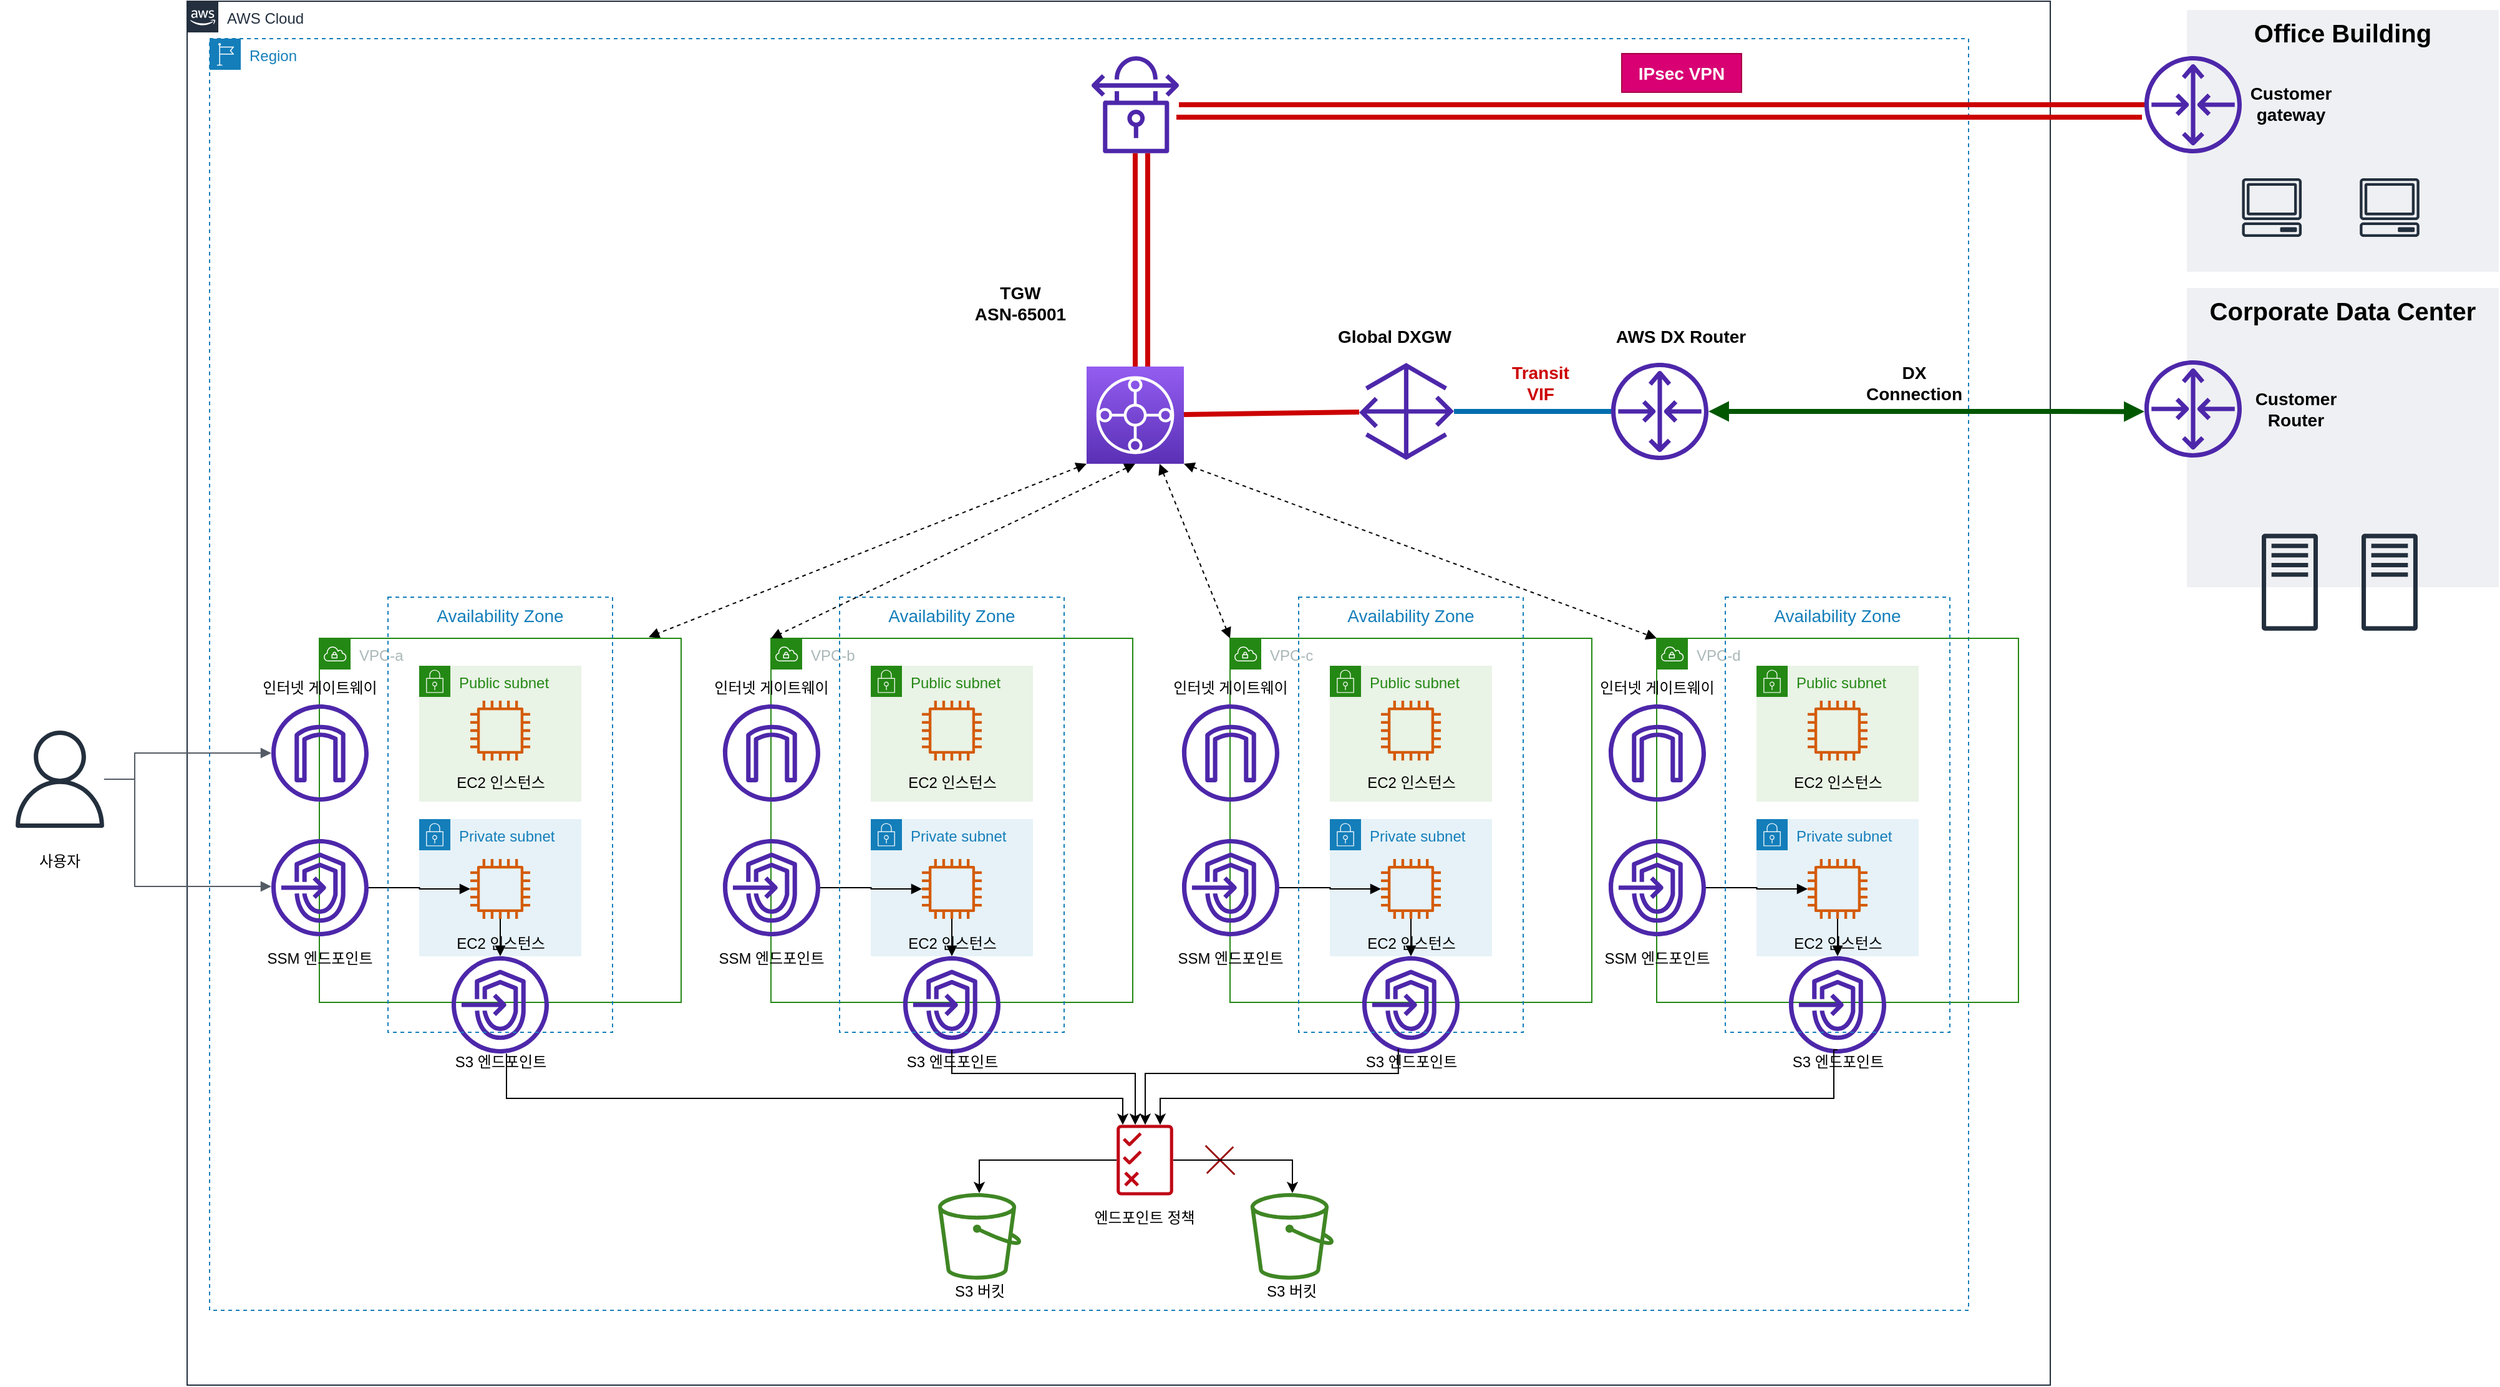 <mxfile version="20.3.6" type="github">
  <diagram id="tdYZeLyU5_rgm6ZOuu79" name="페이지-1">
    <mxGraphModel dx="2585" dy="1513" grid="1" gridSize="10" guides="1" tooltips="1" connect="1" arrows="1" fold="1" page="1" pageScale="1" pageWidth="827" pageHeight="1169" math="0" shadow="0">
      <root>
        <mxCell id="0" />
        <mxCell id="1" parent="0" />
        <mxCell id="osOyr8j2rlkwuVWXkvkK-152" value="Corporate Data Center" style="fillColor=#EFF0F3;strokeColor=none;dashed=0;verticalAlign=top;fontStyle=1;fontColor=#000000;fontSize=20;" vertex="1" parent="1">
          <mxGeometry x="1753" y="240" width="250" height="240" as="geometry" />
        </mxCell>
        <mxCell id="-03WtyDzt-SDoEfTEMrn-2" value="Region" style="points=[[0,0],[0.25,0],[0.5,0],[0.75,0],[1,0],[1,0.25],[1,0.5],[1,0.75],[1,1],[0.75,1],[0.5,1],[0.25,1],[0,1],[0,0.75],[0,0.5],[0,0.25]];outlineConnect=0;gradientColor=none;html=1;whiteSpace=wrap;fontSize=12;fontStyle=0;container=1;pointerEvents=0;collapsible=0;recursiveResize=0;shape=mxgraph.aws4.group;grIcon=mxgraph.aws4.group_region;strokeColor=#147EBA;fillColor=none;verticalAlign=top;align=left;spacingLeft=30;fontColor=#147EBA;dashed=1;" parent="1" vertex="1">
          <mxGeometry x="168" y="40" width="1410" height="1020" as="geometry" />
        </mxCell>
        <mxCell id="-03WtyDzt-SDoEfTEMrn-5" value="" style="sketch=0;points=[[0,0,0],[0.25,0,0],[0.5,0,0],[0.75,0,0],[1,0,0],[0,1,0],[0.25,1,0],[0.5,1,0],[0.75,1,0],[1,1,0],[0,0.25,0],[0,0.5,0],[0,0.75,0],[1,0.25,0],[1,0.5,0],[1,0.75,0]];outlineConnect=0;fontColor=#232F3E;gradientColor=#945DF2;gradientDirection=north;fillColor=#5A30B5;strokeColor=#ffffff;dashed=0;verticalLabelPosition=bottom;verticalAlign=top;align=center;html=1;fontSize=12;fontStyle=0;aspect=fixed;shape=mxgraph.aws4.resourceIcon;resIcon=mxgraph.aws4.transit_gateway;" parent="-03WtyDzt-SDoEfTEMrn-2" vertex="1">
          <mxGeometry x="703" y="263" width="78" height="78" as="geometry" />
        </mxCell>
        <mxCell id="-03WtyDzt-SDoEfTEMrn-50" value="" style="html=1;endArrow=block;elbow=vertical;startArrow=block;startFill=1;endFill=1;strokeColor=#000000;rounded=0;fontSize=14;dashed=1;exitX=0;exitY=1;exitDx=0;exitDy=0;exitPerimeter=0;" parent="-03WtyDzt-SDoEfTEMrn-2" edge="1" source="-03WtyDzt-SDoEfTEMrn-5">
          <mxGeometry width="100" relative="1" as="geometry">
            <mxPoint x="366" y="34" as="sourcePoint" />
            <mxPoint x="352" y="480" as="targetPoint" />
          </mxGeometry>
        </mxCell>
        <mxCell id="-03WtyDzt-SDoEfTEMrn-37" value="AWS Cloud" style="points=[[0,0],[0.25,0],[0.5,0],[0.75,0],[1,0],[1,0.25],[1,0.5],[1,0.75],[1,1],[0.75,1],[0.5,1],[0.25,1],[0,1],[0,0.75],[0,0.5],[0,0.25]];outlineConnect=0;gradientColor=none;html=1;whiteSpace=wrap;fontSize=12;fontStyle=0;container=1;pointerEvents=0;collapsible=0;recursiveResize=0;shape=mxgraph.aws4.group;grIcon=mxgraph.aws4.group_aws_cloud_alt;strokeColor=#232F3E;fillColor=none;verticalAlign=top;align=left;spacingLeft=30;fontColor=#232F3E;dashed=0;" parent="1" vertex="1">
          <mxGeometry x="150" y="10" width="1493.5" height="1110" as="geometry" />
        </mxCell>
        <mxCell id="-03WtyDzt-SDoEfTEMrn-42" value="TGW&lt;br style=&quot;font-size: 14px;&quot;&gt;ASN-65001" style="rounded=0;whiteSpace=wrap;html=1;strokeColor=none;fillColor=none;fontSize=14;fontStyle=1" parent="-03WtyDzt-SDoEfTEMrn-37" vertex="1">
          <mxGeometry x="620" y="226" width="96" height="31" as="geometry" />
        </mxCell>
        <mxCell id="osOyr8j2rlkwuVWXkvkK-159" style="edgeStyle=none;rounded=0;orthogonalLoop=1;jettySize=auto;html=1;strokeWidth=4;fontSize=20;fontColor=#000000;endArrow=none;endFill=0;fillColor=#1ba1e2;strokeColor=#006EAF;" edge="1" parent="-03WtyDzt-SDoEfTEMrn-37" source="osOyr8j2rlkwuVWXkvkK-90" target="osOyr8j2rlkwuVWXkvkK-144">
          <mxGeometry relative="1" as="geometry" />
        </mxCell>
        <mxCell id="osOyr8j2rlkwuVWXkvkK-90" value="" style="sketch=0;outlineConnect=0;fontColor=#232F3E;gradientColor=none;fillColor=#4D27AA;strokeColor=none;dashed=0;verticalLabelPosition=bottom;verticalAlign=top;align=center;html=1;fontSize=12;fontStyle=0;aspect=fixed;pointerEvents=1;shape=mxgraph.aws4.gateway;" vertex="1" parent="-03WtyDzt-SDoEfTEMrn-37">
          <mxGeometry x="939.5" y="290" width="76" height="78" as="geometry" />
        </mxCell>
        <mxCell id="osOyr8j2rlkwuVWXkvkK-144" value="" style="sketch=0;outlineConnect=0;fontColor=#232F3E;gradientColor=none;fillColor=#4D27AA;strokeColor=none;dashed=0;verticalLabelPosition=bottom;verticalAlign=top;align=center;html=1;fontSize=12;fontStyle=0;aspect=fixed;pointerEvents=1;shape=mxgraph.aws4.router;" vertex="1" parent="-03WtyDzt-SDoEfTEMrn-37">
          <mxGeometry x="1141.5" y="290" width="78" height="78" as="geometry" />
        </mxCell>
        <mxCell id="osOyr8j2rlkwuVWXkvkK-145" value="AWS DX Router" style="rounded=0;whiteSpace=wrap;html=1;strokeColor=none;fillColor=none;fontSize=14;fontStyle=1" vertex="1" parent="-03WtyDzt-SDoEfTEMrn-37">
          <mxGeometry x="1132.5" y="253" width="128.5" height="31" as="geometry" />
        </mxCell>
        <mxCell id="osOyr8j2rlkwuVWXkvkK-160" value="&lt;font color=&quot;#cc0000&quot;&gt;Transit &lt;br&gt;VIF&lt;/font&gt;" style="rounded=0;whiteSpace=wrap;html=1;strokeColor=none;fillColor=none;fontSize=14;fontStyle=1" vertex="1" parent="-03WtyDzt-SDoEfTEMrn-37">
          <mxGeometry x="1036.5" y="290" width="96" height="31" as="geometry" />
        </mxCell>
        <mxCell id="osOyr8j2rlkwuVWXkvkK-143" value="Global DXGW" style="rounded=0;whiteSpace=wrap;html=1;strokeColor=none;fillColor=none;fontSize=14;fontStyle=1" vertex="1" parent="-03WtyDzt-SDoEfTEMrn-37">
          <mxGeometry x="919.5" y="253" width="96" height="31" as="geometry" />
        </mxCell>
        <mxCell id="osOyr8j2rlkwuVWXkvkK-156" value="DX &lt;br&gt;Connection" style="rounded=0;whiteSpace=wrap;html=1;strokeColor=none;fillColor=none;fontSize=14;fontStyle=1" vertex="1" parent="-03WtyDzt-SDoEfTEMrn-37">
          <mxGeometry x="1320" y="290" width="128.5" height="31" as="geometry" />
        </mxCell>
        <mxCell id="-03WtyDzt-SDoEfTEMrn-53" value="" style="html=1;endArrow=block;elbow=vertical;startArrow=block;startFill=1;endFill=1;strokeColor=#000000;rounded=0;fontSize=14;entryX=0;entryY=0;entryDx=0;entryDy=0;dashed=1;exitX=1;exitY=1;exitDx=0;exitDy=0;exitPerimeter=0;" parent="1" source="-03WtyDzt-SDoEfTEMrn-5" target="osOyr8j2rlkwuVWXkvkK-38" edge="1">
          <mxGeometry width="100" relative="1" as="geometry">
            <mxPoint x="580" y="390" as="sourcePoint" />
            <mxPoint x="1083" y="496" as="targetPoint" />
          </mxGeometry>
        </mxCell>
        <mxCell id="-03WtyDzt-SDoEfTEMrn-62" value="사용자" style="rounded=0;whiteSpace=wrap;html=1;strokeColor=none;" parent="1" vertex="1">
          <mxGeometry y="690" width="96" height="20" as="geometry" />
        </mxCell>
        <mxCell id="-03WtyDzt-SDoEfTEMrn-63" value="" style="sketch=0;outlineConnect=0;fontColor=#232F3E;gradientColor=none;fillColor=#232F3D;strokeColor=none;dashed=0;verticalLabelPosition=bottom;verticalAlign=top;align=center;html=1;fontSize=12;fontStyle=0;aspect=fixed;pointerEvents=1;shape=mxgraph.aws4.user;" parent="1" vertex="1">
          <mxGeometry x="9" y="595" width="78" height="78" as="geometry" />
        </mxCell>
        <mxCell id="-03WtyDzt-SDoEfTEMrn-74" value="" style="edgeStyle=orthogonalEdgeStyle;html=1;endArrow=none;elbow=vertical;startArrow=block;startFill=1;endFill=0;strokeColor=#545B64;rounded=0;fontSize=14;" parent="1" source="osOyr8j2rlkwuVWXkvkK-197" target="-03WtyDzt-SDoEfTEMrn-63" edge="1">
          <mxGeometry width="100" relative="1" as="geometry">
            <mxPoint x="213.0" y="580" as="sourcePoint" />
            <mxPoint x="118" y="688" as="targetPoint" />
            <Array as="points">
              <mxPoint x="108" y="613" />
              <mxPoint x="108" y="634" />
            </Array>
          </mxGeometry>
        </mxCell>
        <mxCell id="-03WtyDzt-SDoEfTEMrn-75" value="" style="edgeStyle=orthogonalEdgeStyle;html=1;endArrow=none;elbow=vertical;startArrow=block;startFill=1;endFill=0;strokeColor=#545B64;rounded=0;fontSize=14;" parent="1" source="osOyr8j2rlkwuVWXkvkK-196" target="-03WtyDzt-SDoEfTEMrn-63" edge="1">
          <mxGeometry width="100" relative="1" as="geometry">
            <mxPoint x="213.0" y="691.0" as="sourcePoint" />
            <mxPoint x="148" y="638" as="targetPoint" />
            <Array as="points">
              <mxPoint x="108" y="720" />
              <mxPoint x="108" y="634" />
            </Array>
          </mxGeometry>
        </mxCell>
        <mxCell id="osOyr8j2rlkwuVWXkvkK-55" value="" style="group" vertex="1" connectable="0" parent="1">
          <mxGeometry x="559" y="488" width="349" height="383" as="geometry" />
        </mxCell>
        <mxCell id="osOyr8j2rlkwuVWXkvkK-56" value="VPC-b" style="points=[[0,0],[0.25,0],[0.5,0],[0.75,0],[1,0],[1,0.25],[1,0.5],[1,0.75],[1,1],[0.75,1],[0.5,1],[0.25,1],[0,1],[0,0.75],[0,0.5],[0,0.25]];outlineConnect=0;gradientColor=none;html=1;whiteSpace=wrap;fontSize=12;fontStyle=0;container=1;pointerEvents=0;collapsible=0;recursiveResize=0;shape=mxgraph.aws4.group;grIcon=mxgraph.aws4.group_vpc;strokeColor=#248814;fillColor=none;verticalAlign=top;align=left;spacingLeft=30;fontColor=#AAB7B8;dashed=0;" vertex="1" parent="osOyr8j2rlkwuVWXkvkK-55">
          <mxGeometry x="59" y="33" width="290" height="292" as="geometry" />
        </mxCell>
        <mxCell id="osOyr8j2rlkwuVWXkvkK-57" value="Public subnet" style="points=[[0,0],[0.25,0],[0.5,0],[0.75,0],[1,0],[1,0.25],[1,0.5],[1,0.75],[1,1],[0.75,1],[0.5,1],[0.25,1],[0,1],[0,0.75],[0,0.5],[0,0.25]];outlineConnect=0;gradientColor=none;html=1;whiteSpace=wrap;fontSize=12;fontStyle=0;container=1;pointerEvents=0;collapsible=0;recursiveResize=0;shape=mxgraph.aws4.group;grIcon=mxgraph.aws4.group_security_group;grStroke=0;strokeColor=#248814;fillColor=#E9F3E6;verticalAlign=top;align=left;spacingLeft=30;fontColor=#248814;dashed=0;" vertex="1" parent="osOyr8j2rlkwuVWXkvkK-55">
          <mxGeometry x="139" y="55" width="130" height="109" as="geometry" />
        </mxCell>
        <mxCell id="osOyr8j2rlkwuVWXkvkK-58" value="" style="sketch=0;outlineConnect=0;fontColor=#232F3E;gradientColor=none;fillColor=#D45B07;strokeColor=none;dashed=0;verticalLabelPosition=bottom;verticalAlign=top;align=center;html=1;fontSize=12;fontStyle=0;aspect=fixed;pointerEvents=1;shape=mxgraph.aws4.instance2;" vertex="1" parent="osOyr8j2rlkwuVWXkvkK-57">
          <mxGeometry x="41" y="28" width="48" height="48" as="geometry" />
        </mxCell>
        <mxCell id="osOyr8j2rlkwuVWXkvkK-59" value="EC2 인스턴스" style="rounded=0;whiteSpace=wrap;html=1;strokeColor=none;fillColor=none;" vertex="1" parent="osOyr8j2rlkwuVWXkvkK-57">
          <mxGeometry x="5.5" y="84" width="119" height="20" as="geometry" />
        </mxCell>
        <mxCell id="osOyr8j2rlkwuVWXkvkK-60" value="Private subnet" style="points=[[0,0],[0.25,0],[0.5,0],[0.75,0],[1,0],[1,0.25],[1,0.5],[1,0.75],[1,1],[0.75,1],[0.5,1],[0.25,1],[0,1],[0,0.75],[0,0.5],[0,0.25]];outlineConnect=0;gradientColor=none;html=1;whiteSpace=wrap;fontSize=12;fontStyle=0;container=1;pointerEvents=0;collapsible=0;recursiveResize=0;shape=mxgraph.aws4.group;grIcon=mxgraph.aws4.group_security_group;grStroke=0;strokeColor=#147EBA;fillColor=#E6F2F8;verticalAlign=top;align=left;spacingLeft=30;fontColor=#147EBA;dashed=0;" vertex="1" parent="osOyr8j2rlkwuVWXkvkK-55">
          <mxGeometry x="139" y="178" width="130" height="110" as="geometry" />
        </mxCell>
        <mxCell id="osOyr8j2rlkwuVWXkvkK-61" value="" style="sketch=0;outlineConnect=0;fontColor=#232F3E;gradientColor=none;fillColor=#D45B07;strokeColor=none;dashed=0;verticalLabelPosition=bottom;verticalAlign=top;align=center;html=1;fontSize=12;fontStyle=0;aspect=fixed;pointerEvents=1;shape=mxgraph.aws4.instance2;" vertex="1" parent="osOyr8j2rlkwuVWXkvkK-60">
          <mxGeometry x="41" y="32" width="48" height="48" as="geometry" />
        </mxCell>
        <mxCell id="osOyr8j2rlkwuVWXkvkK-62" value="EC2 인스턴스" style="rounded=0;whiteSpace=wrap;html=1;strokeColor=none;fillColor=none;" vertex="1" parent="osOyr8j2rlkwuVWXkvkK-60">
          <mxGeometry x="5.5" y="90" width="119" height="20" as="geometry" />
        </mxCell>
        <mxCell id="osOyr8j2rlkwuVWXkvkK-63" style="edgeStyle=orthogonalEdgeStyle;rounded=0;orthogonalLoop=1;jettySize=auto;html=1;strokeColor=#000000;fontSize=14;endArrow=block;endFill=1;" edge="1" parent="osOyr8j2rlkwuVWXkvkK-55" source="osOyr8j2rlkwuVWXkvkK-64" target="osOyr8j2rlkwuVWXkvkK-61">
          <mxGeometry relative="1" as="geometry" />
        </mxCell>
        <mxCell id="osOyr8j2rlkwuVWXkvkK-64" value="" style="sketch=0;outlineConnect=0;fontColor=#232F3E;gradientColor=none;fillColor=#4D27AA;strokeColor=none;dashed=0;verticalLabelPosition=bottom;verticalAlign=top;align=center;html=1;fontSize=12;fontStyle=0;aspect=fixed;pointerEvents=1;shape=mxgraph.aws4.endpoints;" vertex="1" parent="osOyr8j2rlkwuVWXkvkK-55">
          <mxGeometry x="20.5" y="194" width="78" height="78" as="geometry" />
        </mxCell>
        <mxCell id="osOyr8j2rlkwuVWXkvkK-65" value="" style="sketch=0;outlineConnect=0;fontColor=#232F3E;gradientColor=none;fillColor=#4D27AA;strokeColor=none;dashed=0;verticalLabelPosition=bottom;verticalAlign=top;align=center;html=1;fontSize=12;fontStyle=0;aspect=fixed;pointerEvents=1;shape=mxgraph.aws4.internet_gateway;" vertex="1" parent="osOyr8j2rlkwuVWXkvkK-55">
          <mxGeometry x="20.5" y="86" width="78" height="78" as="geometry" />
        </mxCell>
        <mxCell id="osOyr8j2rlkwuVWXkvkK-66" value="" style="sketch=0;outlineConnect=0;fontColor=#232F3E;gradientColor=none;fillColor=#4D27AA;strokeColor=none;dashed=0;verticalLabelPosition=bottom;verticalAlign=top;align=center;html=1;fontSize=12;fontStyle=0;aspect=fixed;pointerEvents=1;shape=mxgraph.aws4.endpoints;" vertex="1" parent="osOyr8j2rlkwuVWXkvkK-55">
          <mxGeometry x="165" y="288" width="78" height="78" as="geometry" />
        </mxCell>
        <mxCell id="osOyr8j2rlkwuVWXkvkK-67" style="edgeStyle=orthogonalEdgeStyle;rounded=0;orthogonalLoop=1;jettySize=auto;html=1;strokeColor=#000000;fontSize=14;endArrow=block;endFill=1;" edge="1" parent="osOyr8j2rlkwuVWXkvkK-55" source="osOyr8j2rlkwuVWXkvkK-61" target="osOyr8j2rlkwuVWXkvkK-66">
          <mxGeometry relative="1" as="geometry" />
        </mxCell>
        <mxCell id="osOyr8j2rlkwuVWXkvkK-68" value="Availability Zone" style="fillColor=none;strokeColor=#147EBA;dashed=1;verticalAlign=top;fontStyle=0;fontColor=#147EBA;fontSize=14;" vertex="1" parent="osOyr8j2rlkwuVWXkvkK-55">
          <mxGeometry x="114" width="180" height="349" as="geometry" />
        </mxCell>
        <mxCell id="osOyr8j2rlkwuVWXkvkK-69" value="S3 엔드포인트" style="rounded=0;whiteSpace=wrap;html=1;strokeColor=none;fillColor=none;" vertex="1" parent="osOyr8j2rlkwuVWXkvkK-55">
          <mxGeometry x="144.5" y="363" width="119" height="20" as="geometry" />
        </mxCell>
        <mxCell id="osOyr8j2rlkwuVWXkvkK-70" value="SSM 엔드포인트" style="rounded=0;whiteSpace=wrap;html=1;strokeColor=none;fillColor=none;" vertex="1" parent="osOyr8j2rlkwuVWXkvkK-55">
          <mxGeometry y="280" width="119" height="20" as="geometry" />
        </mxCell>
        <mxCell id="osOyr8j2rlkwuVWXkvkK-71" value="인터넷 게이트웨이" style="rounded=0;whiteSpace=wrap;html=1;strokeColor=none;fillColor=none;" vertex="1" parent="osOyr8j2rlkwuVWXkvkK-55">
          <mxGeometry y="63" width="119" height="20" as="geometry" />
        </mxCell>
        <mxCell id="osOyr8j2rlkwuVWXkvkK-72" value="" style="group" vertex="1" connectable="0" parent="1">
          <mxGeometry x="927" y="488" width="349" height="383" as="geometry" />
        </mxCell>
        <mxCell id="osOyr8j2rlkwuVWXkvkK-73" value="VPC-c" style="points=[[0,0],[0.25,0],[0.5,0],[0.75,0],[1,0],[1,0.25],[1,0.5],[1,0.75],[1,1],[0.75,1],[0.5,1],[0.25,1],[0,1],[0,0.75],[0,0.5],[0,0.25]];outlineConnect=0;gradientColor=none;html=1;whiteSpace=wrap;fontSize=12;fontStyle=0;container=1;pointerEvents=0;collapsible=0;recursiveResize=0;shape=mxgraph.aws4.group;grIcon=mxgraph.aws4.group_vpc;strokeColor=#248814;fillColor=none;verticalAlign=top;align=left;spacingLeft=30;fontColor=#AAB7B8;dashed=0;" vertex="1" parent="osOyr8j2rlkwuVWXkvkK-72">
          <mxGeometry x="59" y="33" width="290" height="292" as="geometry" />
        </mxCell>
        <mxCell id="osOyr8j2rlkwuVWXkvkK-74" value="Public subnet" style="points=[[0,0],[0.25,0],[0.5,0],[0.75,0],[1,0],[1,0.25],[1,0.5],[1,0.75],[1,1],[0.75,1],[0.5,1],[0.25,1],[0,1],[0,0.75],[0,0.5],[0,0.25]];outlineConnect=0;gradientColor=none;html=1;whiteSpace=wrap;fontSize=12;fontStyle=0;container=1;pointerEvents=0;collapsible=0;recursiveResize=0;shape=mxgraph.aws4.group;grIcon=mxgraph.aws4.group_security_group;grStroke=0;strokeColor=#248814;fillColor=#E9F3E6;verticalAlign=top;align=left;spacingLeft=30;fontColor=#248814;dashed=0;" vertex="1" parent="osOyr8j2rlkwuVWXkvkK-72">
          <mxGeometry x="139" y="55" width="130" height="109" as="geometry" />
        </mxCell>
        <mxCell id="osOyr8j2rlkwuVWXkvkK-75" value="" style="sketch=0;outlineConnect=0;fontColor=#232F3E;gradientColor=none;fillColor=#D45B07;strokeColor=none;dashed=0;verticalLabelPosition=bottom;verticalAlign=top;align=center;html=1;fontSize=12;fontStyle=0;aspect=fixed;pointerEvents=1;shape=mxgraph.aws4.instance2;" vertex="1" parent="osOyr8j2rlkwuVWXkvkK-74">
          <mxGeometry x="41" y="28" width="48" height="48" as="geometry" />
        </mxCell>
        <mxCell id="osOyr8j2rlkwuVWXkvkK-76" value="EC2 인스턴스" style="rounded=0;whiteSpace=wrap;html=1;strokeColor=none;fillColor=none;" vertex="1" parent="osOyr8j2rlkwuVWXkvkK-74">
          <mxGeometry x="5.5" y="84" width="119" height="20" as="geometry" />
        </mxCell>
        <mxCell id="osOyr8j2rlkwuVWXkvkK-77" value="Private subnet" style="points=[[0,0],[0.25,0],[0.5,0],[0.75,0],[1,0],[1,0.25],[1,0.5],[1,0.75],[1,1],[0.75,1],[0.5,1],[0.25,1],[0,1],[0,0.75],[0,0.5],[0,0.25]];outlineConnect=0;gradientColor=none;html=1;whiteSpace=wrap;fontSize=12;fontStyle=0;container=1;pointerEvents=0;collapsible=0;recursiveResize=0;shape=mxgraph.aws4.group;grIcon=mxgraph.aws4.group_security_group;grStroke=0;strokeColor=#147EBA;fillColor=#E6F2F8;verticalAlign=top;align=left;spacingLeft=30;fontColor=#147EBA;dashed=0;" vertex="1" parent="osOyr8j2rlkwuVWXkvkK-72">
          <mxGeometry x="139" y="178" width="130" height="110" as="geometry" />
        </mxCell>
        <mxCell id="osOyr8j2rlkwuVWXkvkK-78" value="" style="sketch=0;outlineConnect=0;fontColor=#232F3E;gradientColor=none;fillColor=#D45B07;strokeColor=none;dashed=0;verticalLabelPosition=bottom;verticalAlign=top;align=center;html=1;fontSize=12;fontStyle=0;aspect=fixed;pointerEvents=1;shape=mxgraph.aws4.instance2;" vertex="1" parent="osOyr8j2rlkwuVWXkvkK-77">
          <mxGeometry x="41" y="32" width="48" height="48" as="geometry" />
        </mxCell>
        <mxCell id="osOyr8j2rlkwuVWXkvkK-79" value="EC2 인스턴스" style="rounded=0;whiteSpace=wrap;html=1;strokeColor=none;fillColor=none;" vertex="1" parent="osOyr8j2rlkwuVWXkvkK-77">
          <mxGeometry x="5.5" y="90" width="119" height="20" as="geometry" />
        </mxCell>
        <mxCell id="osOyr8j2rlkwuVWXkvkK-80" style="edgeStyle=orthogonalEdgeStyle;rounded=0;orthogonalLoop=1;jettySize=auto;html=1;strokeColor=#000000;fontSize=14;endArrow=block;endFill=1;" edge="1" parent="osOyr8j2rlkwuVWXkvkK-72" source="osOyr8j2rlkwuVWXkvkK-81" target="osOyr8j2rlkwuVWXkvkK-78">
          <mxGeometry relative="1" as="geometry" />
        </mxCell>
        <mxCell id="osOyr8j2rlkwuVWXkvkK-81" value="" style="sketch=0;outlineConnect=0;fontColor=#232F3E;gradientColor=none;fillColor=#4D27AA;strokeColor=none;dashed=0;verticalLabelPosition=bottom;verticalAlign=top;align=center;html=1;fontSize=12;fontStyle=0;aspect=fixed;pointerEvents=1;shape=mxgraph.aws4.endpoints;" vertex="1" parent="osOyr8j2rlkwuVWXkvkK-72">
          <mxGeometry x="20.5" y="194" width="78" height="78" as="geometry" />
        </mxCell>
        <mxCell id="osOyr8j2rlkwuVWXkvkK-82" value="" style="sketch=0;outlineConnect=0;fontColor=#232F3E;gradientColor=none;fillColor=#4D27AA;strokeColor=none;dashed=0;verticalLabelPosition=bottom;verticalAlign=top;align=center;html=1;fontSize=12;fontStyle=0;aspect=fixed;pointerEvents=1;shape=mxgraph.aws4.internet_gateway;" vertex="1" parent="osOyr8j2rlkwuVWXkvkK-72">
          <mxGeometry x="20.5" y="86" width="78" height="78" as="geometry" />
        </mxCell>
        <mxCell id="osOyr8j2rlkwuVWXkvkK-83" value="" style="sketch=0;outlineConnect=0;fontColor=#232F3E;gradientColor=none;fillColor=#4D27AA;strokeColor=none;dashed=0;verticalLabelPosition=bottom;verticalAlign=top;align=center;html=1;fontSize=12;fontStyle=0;aspect=fixed;pointerEvents=1;shape=mxgraph.aws4.endpoints;" vertex="1" parent="osOyr8j2rlkwuVWXkvkK-72">
          <mxGeometry x="165" y="288" width="78" height="78" as="geometry" />
        </mxCell>
        <mxCell id="osOyr8j2rlkwuVWXkvkK-84" style="edgeStyle=orthogonalEdgeStyle;rounded=0;orthogonalLoop=1;jettySize=auto;html=1;strokeColor=#000000;fontSize=14;endArrow=block;endFill=1;" edge="1" parent="osOyr8j2rlkwuVWXkvkK-72" source="osOyr8j2rlkwuVWXkvkK-78" target="osOyr8j2rlkwuVWXkvkK-83">
          <mxGeometry relative="1" as="geometry" />
        </mxCell>
        <mxCell id="osOyr8j2rlkwuVWXkvkK-85" value="Availability Zone" style="fillColor=none;strokeColor=#147EBA;dashed=1;verticalAlign=top;fontStyle=0;fontColor=#147EBA;fontSize=14;" vertex="1" parent="osOyr8j2rlkwuVWXkvkK-72">
          <mxGeometry x="114" width="180" height="349" as="geometry" />
        </mxCell>
        <mxCell id="osOyr8j2rlkwuVWXkvkK-86" value="S3 엔드포인트" style="rounded=0;whiteSpace=wrap;html=1;strokeColor=none;fillColor=none;" vertex="1" parent="osOyr8j2rlkwuVWXkvkK-72">
          <mxGeometry x="144.5" y="363" width="119" height="20" as="geometry" />
        </mxCell>
        <mxCell id="osOyr8j2rlkwuVWXkvkK-87" value="SSM 엔드포인트" style="rounded=0;whiteSpace=wrap;html=1;strokeColor=none;fillColor=none;" vertex="1" parent="osOyr8j2rlkwuVWXkvkK-72">
          <mxGeometry y="280" width="119" height="20" as="geometry" />
        </mxCell>
        <mxCell id="osOyr8j2rlkwuVWXkvkK-88" value="인터넷 게이트웨이" style="rounded=0;whiteSpace=wrap;html=1;strokeColor=none;fillColor=none;" vertex="1" parent="osOyr8j2rlkwuVWXkvkK-72">
          <mxGeometry y="63" width="119" height="20" as="geometry" />
        </mxCell>
        <mxCell id="osOyr8j2rlkwuVWXkvkK-54" value="" style="group" vertex="1" connectable="0" parent="1">
          <mxGeometry x="1269" y="488" width="349" height="383" as="geometry" />
        </mxCell>
        <mxCell id="osOyr8j2rlkwuVWXkvkK-38" value="VPC-d" style="points=[[0,0],[0.25,0],[0.5,0],[0.75,0],[1,0],[1,0.25],[1,0.5],[1,0.75],[1,1],[0.75,1],[0.5,1],[0.25,1],[0,1],[0,0.75],[0,0.5],[0,0.25]];outlineConnect=0;gradientColor=none;html=1;whiteSpace=wrap;fontSize=12;fontStyle=0;container=1;pointerEvents=0;collapsible=0;recursiveResize=0;shape=mxgraph.aws4.group;grIcon=mxgraph.aws4.group_vpc;strokeColor=#248814;fillColor=none;verticalAlign=top;align=left;spacingLeft=30;fontColor=#AAB7B8;dashed=0;" vertex="1" parent="osOyr8j2rlkwuVWXkvkK-54">
          <mxGeometry x="59" y="33" width="290" height="292" as="geometry" />
        </mxCell>
        <mxCell id="osOyr8j2rlkwuVWXkvkK-39" value="Public subnet" style="points=[[0,0],[0.25,0],[0.5,0],[0.75,0],[1,0],[1,0.25],[1,0.5],[1,0.75],[1,1],[0.75,1],[0.5,1],[0.25,1],[0,1],[0,0.75],[0,0.5],[0,0.25]];outlineConnect=0;gradientColor=none;html=1;whiteSpace=wrap;fontSize=12;fontStyle=0;container=1;pointerEvents=0;collapsible=0;recursiveResize=0;shape=mxgraph.aws4.group;grIcon=mxgraph.aws4.group_security_group;grStroke=0;strokeColor=#248814;fillColor=#E9F3E6;verticalAlign=top;align=left;spacingLeft=30;fontColor=#248814;dashed=0;" vertex="1" parent="osOyr8j2rlkwuVWXkvkK-54">
          <mxGeometry x="139" y="55" width="130" height="109" as="geometry" />
        </mxCell>
        <mxCell id="osOyr8j2rlkwuVWXkvkK-40" value="" style="sketch=0;outlineConnect=0;fontColor=#232F3E;gradientColor=none;fillColor=#D45B07;strokeColor=none;dashed=0;verticalLabelPosition=bottom;verticalAlign=top;align=center;html=1;fontSize=12;fontStyle=0;aspect=fixed;pointerEvents=1;shape=mxgraph.aws4.instance2;" vertex="1" parent="osOyr8j2rlkwuVWXkvkK-39">
          <mxGeometry x="41" y="28" width="48" height="48" as="geometry" />
        </mxCell>
        <mxCell id="osOyr8j2rlkwuVWXkvkK-41" value="EC2 인스턴스" style="rounded=0;whiteSpace=wrap;html=1;strokeColor=none;fillColor=none;" vertex="1" parent="osOyr8j2rlkwuVWXkvkK-39">
          <mxGeometry x="5.5" y="84" width="119" height="20" as="geometry" />
        </mxCell>
        <mxCell id="osOyr8j2rlkwuVWXkvkK-42" value="Private subnet" style="points=[[0,0],[0.25,0],[0.5,0],[0.75,0],[1,0],[1,0.25],[1,0.5],[1,0.75],[1,1],[0.75,1],[0.5,1],[0.25,1],[0,1],[0,0.75],[0,0.5],[0,0.25]];outlineConnect=0;gradientColor=none;html=1;whiteSpace=wrap;fontSize=12;fontStyle=0;container=1;pointerEvents=0;collapsible=0;recursiveResize=0;shape=mxgraph.aws4.group;grIcon=mxgraph.aws4.group_security_group;grStroke=0;strokeColor=#147EBA;fillColor=#E6F2F8;verticalAlign=top;align=left;spacingLeft=30;fontColor=#147EBA;dashed=0;" vertex="1" parent="osOyr8j2rlkwuVWXkvkK-54">
          <mxGeometry x="139" y="178" width="130" height="110" as="geometry" />
        </mxCell>
        <mxCell id="osOyr8j2rlkwuVWXkvkK-43" value="" style="sketch=0;outlineConnect=0;fontColor=#232F3E;gradientColor=none;fillColor=#D45B07;strokeColor=none;dashed=0;verticalLabelPosition=bottom;verticalAlign=top;align=center;html=1;fontSize=12;fontStyle=0;aspect=fixed;pointerEvents=1;shape=mxgraph.aws4.instance2;" vertex="1" parent="osOyr8j2rlkwuVWXkvkK-42">
          <mxGeometry x="41" y="32" width="48" height="48" as="geometry" />
        </mxCell>
        <mxCell id="osOyr8j2rlkwuVWXkvkK-44" value="EC2 인스턴스" style="rounded=0;whiteSpace=wrap;html=1;strokeColor=none;fillColor=none;" vertex="1" parent="osOyr8j2rlkwuVWXkvkK-42">
          <mxGeometry x="5.5" y="90" width="119" height="20" as="geometry" />
        </mxCell>
        <mxCell id="osOyr8j2rlkwuVWXkvkK-45" style="edgeStyle=orthogonalEdgeStyle;rounded=0;orthogonalLoop=1;jettySize=auto;html=1;strokeColor=#000000;fontSize=14;endArrow=block;endFill=1;" edge="1" parent="osOyr8j2rlkwuVWXkvkK-54" source="osOyr8j2rlkwuVWXkvkK-46" target="osOyr8j2rlkwuVWXkvkK-43">
          <mxGeometry relative="1" as="geometry" />
        </mxCell>
        <mxCell id="osOyr8j2rlkwuVWXkvkK-46" value="" style="sketch=0;outlineConnect=0;fontColor=#232F3E;gradientColor=none;fillColor=#4D27AA;strokeColor=none;dashed=0;verticalLabelPosition=bottom;verticalAlign=top;align=center;html=1;fontSize=12;fontStyle=0;aspect=fixed;pointerEvents=1;shape=mxgraph.aws4.endpoints;" vertex="1" parent="osOyr8j2rlkwuVWXkvkK-54">
          <mxGeometry x="20.5" y="194" width="78" height="78" as="geometry" />
        </mxCell>
        <mxCell id="osOyr8j2rlkwuVWXkvkK-47" value="" style="sketch=0;outlineConnect=0;fontColor=#232F3E;gradientColor=none;fillColor=#4D27AA;strokeColor=none;dashed=0;verticalLabelPosition=bottom;verticalAlign=top;align=center;html=1;fontSize=12;fontStyle=0;aspect=fixed;pointerEvents=1;shape=mxgraph.aws4.internet_gateway;" vertex="1" parent="osOyr8j2rlkwuVWXkvkK-54">
          <mxGeometry x="20.5" y="86" width="78" height="78" as="geometry" />
        </mxCell>
        <mxCell id="osOyr8j2rlkwuVWXkvkK-48" value="" style="sketch=0;outlineConnect=0;fontColor=#232F3E;gradientColor=none;fillColor=#4D27AA;strokeColor=none;dashed=0;verticalLabelPosition=bottom;verticalAlign=top;align=center;html=1;fontSize=12;fontStyle=0;aspect=fixed;pointerEvents=1;shape=mxgraph.aws4.endpoints;" vertex="1" parent="osOyr8j2rlkwuVWXkvkK-54">
          <mxGeometry x="165" y="288" width="78" height="78" as="geometry" />
        </mxCell>
        <mxCell id="osOyr8j2rlkwuVWXkvkK-49" style="edgeStyle=orthogonalEdgeStyle;rounded=0;orthogonalLoop=1;jettySize=auto;html=1;strokeColor=#000000;fontSize=14;endArrow=block;endFill=1;" edge="1" parent="osOyr8j2rlkwuVWXkvkK-54" source="osOyr8j2rlkwuVWXkvkK-43" target="osOyr8j2rlkwuVWXkvkK-48">
          <mxGeometry relative="1" as="geometry" />
        </mxCell>
        <mxCell id="osOyr8j2rlkwuVWXkvkK-50" value="Availability Zone" style="fillColor=none;strokeColor=#147EBA;dashed=1;verticalAlign=top;fontStyle=0;fontColor=#147EBA;fontSize=14;" vertex="1" parent="osOyr8j2rlkwuVWXkvkK-54">
          <mxGeometry x="114" width="180" height="349" as="geometry" />
        </mxCell>
        <mxCell id="osOyr8j2rlkwuVWXkvkK-51" value="S3 엔드포인트" style="rounded=0;whiteSpace=wrap;html=1;strokeColor=none;fillColor=none;" vertex="1" parent="osOyr8j2rlkwuVWXkvkK-54">
          <mxGeometry x="144.5" y="363" width="119" height="20" as="geometry" />
        </mxCell>
        <mxCell id="osOyr8j2rlkwuVWXkvkK-52" value="SSM 엔드포인트" style="rounded=0;whiteSpace=wrap;html=1;strokeColor=none;fillColor=none;" vertex="1" parent="osOyr8j2rlkwuVWXkvkK-54">
          <mxGeometry y="280" width="119" height="20" as="geometry" />
        </mxCell>
        <mxCell id="osOyr8j2rlkwuVWXkvkK-53" value="인터넷 게이트웨이" style="rounded=0;whiteSpace=wrap;html=1;strokeColor=none;fillColor=none;" vertex="1" parent="osOyr8j2rlkwuVWXkvkK-54">
          <mxGeometry y="63" width="119" height="20" as="geometry" />
        </mxCell>
        <mxCell id="-03WtyDzt-SDoEfTEMrn-51" value="" style="html=1;endArrow=block;elbow=vertical;startArrow=block;startFill=1;endFill=1;strokeColor=#000000;rounded=0;fontSize=14;entryX=0;entryY=0;entryDx=0;entryDy=0;dashed=1;exitX=0.5;exitY=1;exitDx=0;exitDy=0;exitPerimeter=0;" parent="1" source="-03WtyDzt-SDoEfTEMrn-5" target="osOyr8j2rlkwuVWXkvkK-56" edge="1">
          <mxGeometry width="100" relative="1" as="geometry">
            <mxPoint x="577.362" y="384" as="sourcePoint" />
            <mxPoint x="662" y="486" as="targetPoint" />
          </mxGeometry>
        </mxCell>
        <mxCell id="osOyr8j2rlkwuVWXkvkK-148" value="" style="sketch=0;outlineConnect=0;fontColor=#232F3E;gradientColor=none;fillColor=#4D27AA;strokeColor=none;dashed=0;verticalLabelPosition=bottom;verticalAlign=top;align=center;html=1;fontSize=12;fontStyle=0;aspect=fixed;pointerEvents=1;shape=mxgraph.aws4.router;" vertex="1" parent="1">
          <mxGeometry x="1719" y="298" width="78" height="78" as="geometry" />
        </mxCell>
        <mxCell id="osOyr8j2rlkwuVWXkvkK-149" value="Customer&lt;br&gt;Router" style="rounded=0;whiteSpace=wrap;html=1;strokeColor=none;fillColor=none;fontSize=14;fontStyle=1" vertex="1" parent="1">
          <mxGeometry x="1775.5" y="321.5" width="128.5" height="31" as="geometry" />
        </mxCell>
        <mxCell id="-03WtyDzt-SDoEfTEMrn-52" value="" style="html=1;endArrow=block;elbow=vertical;startArrow=block;startFill=1;endFill=1;strokeColor=#000000;rounded=0;fontSize=14;entryX=0;entryY=0;entryDx=0;entryDy=0;dashed=1;exitX=0.75;exitY=1;exitDx=0;exitDy=0;exitPerimeter=0;" parent="1" source="-03WtyDzt-SDoEfTEMrn-5" target="osOyr8j2rlkwuVWXkvkK-73" edge="1">
          <mxGeometry width="100" relative="1" as="geometry">
            <mxPoint x="570" y="390" as="sourcePoint" />
            <mxPoint x="852" y="486" as="targetPoint" />
          </mxGeometry>
        </mxCell>
        <mxCell id="osOyr8j2rlkwuVWXkvkK-150" value="" style="sketch=0;outlineConnect=0;fontColor=#232F3E;gradientColor=none;fillColor=#232F3D;strokeColor=none;dashed=0;verticalLabelPosition=bottom;verticalAlign=top;align=center;html=1;fontSize=12;fontStyle=0;aspect=fixed;pointerEvents=1;shape=mxgraph.aws4.traditional_server;" vertex="1" parent="1">
          <mxGeometry x="1813" y="437" width="45" height="78" as="geometry" />
        </mxCell>
        <mxCell id="osOyr8j2rlkwuVWXkvkK-151" value="" style="sketch=0;outlineConnect=0;fontColor=#232F3E;gradientColor=none;fillColor=#232F3D;strokeColor=none;dashed=0;verticalLabelPosition=bottom;verticalAlign=top;align=center;html=1;fontSize=12;fontStyle=0;aspect=fixed;pointerEvents=1;shape=mxgraph.aws4.traditional_server;" vertex="1" parent="1">
          <mxGeometry x="1893" y="437" width="45" height="78" as="geometry" />
        </mxCell>
        <mxCell id="osOyr8j2rlkwuVWXkvkK-164" style="edgeStyle=none;rounded=0;orthogonalLoop=1;jettySize=auto;html=1;strokeWidth=4;fontSize=20;fontColor=#CC0000;endArrow=none;endFill=0;strokeColor=#CC0000;" edge="1" parent="1" source="-03WtyDzt-SDoEfTEMrn-5" target="osOyr8j2rlkwuVWXkvkK-90">
          <mxGeometry relative="1" as="geometry" />
        </mxCell>
        <mxCell id="osOyr8j2rlkwuVWXkvkK-165" value="Office Building" style="fillColor=#EFF0F3;strokeColor=none;dashed=0;verticalAlign=top;fontStyle=1;fontColor=#000000;fontSize=20;" vertex="1" parent="1">
          <mxGeometry x="1753" y="17" width="250" height="210" as="geometry" />
        </mxCell>
        <mxCell id="osOyr8j2rlkwuVWXkvkK-166" value="" style="sketch=0;outlineConnect=0;fontColor=#232F3E;gradientColor=none;fillColor=#4D27AA;strokeColor=none;dashed=0;verticalLabelPosition=bottom;verticalAlign=top;align=center;html=1;fontSize=12;fontStyle=0;aspect=fixed;pointerEvents=1;shape=mxgraph.aws4.router;" vertex="1" parent="1">
          <mxGeometry x="1719" y="54" width="78" height="78" as="geometry" />
        </mxCell>
        <mxCell id="osOyr8j2rlkwuVWXkvkK-167" value="Customer &lt;br&gt;gateway" style="rounded=0;whiteSpace=wrap;html=1;strokeColor=none;fillColor=none;fontSize=14;fontStyle=1" vertex="1" parent="1">
          <mxGeometry x="1772" y="76" width="128.5" height="31" as="geometry" />
        </mxCell>
        <mxCell id="osOyr8j2rlkwuVWXkvkK-170" value="" style="sketch=0;outlineConnect=0;fontColor=#232F3E;gradientColor=none;fillColor=#232F3D;strokeColor=none;dashed=0;verticalLabelPosition=bottom;verticalAlign=top;align=center;html=1;fontSize=12;fontStyle=0;aspect=fixed;pointerEvents=1;shape=mxgraph.aws4.client;" vertex="1" parent="1">
          <mxGeometry x="1797" y="152" width="48.24" height="47" as="geometry" />
        </mxCell>
        <mxCell id="osOyr8j2rlkwuVWXkvkK-178" value="" style="sketch=0;outlineConnect=0;fontColor=#232F3E;gradientColor=none;fillColor=#232F3D;strokeColor=none;dashed=0;verticalLabelPosition=bottom;verticalAlign=top;align=center;html=1;fontSize=12;fontStyle=0;aspect=fixed;pointerEvents=1;shape=mxgraph.aws4.client;" vertex="1" parent="1">
          <mxGeometry x="1891.38" y="152" width="48.24" height="47" as="geometry" />
        </mxCell>
        <mxCell id="osOyr8j2rlkwuVWXkvkK-179" value="" style="sketch=0;outlineConnect=0;fontColor=#232F3E;gradientColor=none;fillColor=#4D27AA;strokeColor=none;dashed=0;verticalLabelPosition=bottom;verticalAlign=top;align=center;html=1;fontSize=12;fontStyle=0;aspect=fixed;pointerEvents=1;shape=mxgraph.aws4.vpn_connection;" vertex="1" parent="1">
          <mxGeometry x="875" y="54" width="70" height="78" as="geometry" />
        </mxCell>
        <mxCell id="osOyr8j2rlkwuVWXkvkK-180" style="edgeStyle=none;rounded=0;orthogonalLoop=1;jettySize=auto;html=1;strokeWidth=4;fontSize=20;fontColor=#CC0000;endArrow=none;endFill=0;strokeColor=#CC0000;exitX=0.5;exitY=0;exitDx=0;exitDy=0;exitPerimeter=0;" edge="1" parent="1" source="-03WtyDzt-SDoEfTEMrn-5" target="osOyr8j2rlkwuVWXkvkK-179">
          <mxGeometry relative="1" as="geometry">
            <mxPoint x="905" y="283" as="sourcePoint" />
            <mxPoint x="910" y="166.909" as="targetPoint" />
          </mxGeometry>
        </mxCell>
        <mxCell id="osOyr8j2rlkwuVWXkvkK-184" style="edgeStyle=none;rounded=0;orthogonalLoop=1;jettySize=auto;html=1;strokeWidth=4;fontSize=20;fontColor=#CC0000;endArrow=none;endFill=0;strokeColor=#CC0000;" edge="1" parent="1" source="osOyr8j2rlkwuVWXkvkK-179" target="osOyr8j2rlkwuVWXkvkK-166">
          <mxGeometry relative="1" as="geometry">
            <mxPoint x="915" y="258" as="sourcePoint" />
            <mxPoint x="915" y="138.909" as="targetPoint" />
          </mxGeometry>
        </mxCell>
        <mxCell id="osOyr8j2rlkwuVWXkvkK-185" style="edgeStyle=none;rounded=0;orthogonalLoop=1;jettySize=auto;html=1;strokeWidth=4;fontSize=20;fontColor=#CC0000;endArrow=none;endFill=0;strokeColor=#CC0000;" edge="1" parent="1">
          <mxGeometry relative="1" as="geometry">
            <mxPoint x="943" y="103" as="sourcePoint" />
            <mxPoint x="1717" y="103" as="targetPoint" />
          </mxGeometry>
        </mxCell>
        <mxCell id="osOyr8j2rlkwuVWXkvkK-187" value="" style="group" vertex="1" connectable="0" parent="1">
          <mxGeometry x="197" y="488" width="349" height="383" as="geometry" />
        </mxCell>
        <mxCell id="osOyr8j2rlkwuVWXkvkK-188" value="VPC-a" style="points=[[0,0],[0.25,0],[0.5,0],[0.75,0],[1,0],[1,0.25],[1,0.5],[1,0.75],[1,1],[0.75,1],[0.5,1],[0.25,1],[0,1],[0,0.75],[0,0.5],[0,0.25]];outlineConnect=0;gradientColor=none;html=1;whiteSpace=wrap;fontSize=12;fontStyle=0;container=1;pointerEvents=0;collapsible=0;recursiveResize=0;shape=mxgraph.aws4.group;grIcon=mxgraph.aws4.group_vpc;strokeColor=#248814;fillColor=none;verticalAlign=top;align=left;spacingLeft=30;fontColor=#AAB7B8;dashed=0;" vertex="1" parent="osOyr8j2rlkwuVWXkvkK-187">
          <mxGeometry x="59" y="33" width="290" height="292" as="geometry" />
        </mxCell>
        <mxCell id="osOyr8j2rlkwuVWXkvkK-189" value="Public subnet" style="points=[[0,0],[0.25,0],[0.5,0],[0.75,0],[1,0],[1,0.25],[1,0.5],[1,0.75],[1,1],[0.75,1],[0.5,1],[0.25,1],[0,1],[0,0.75],[0,0.5],[0,0.25]];outlineConnect=0;gradientColor=none;html=1;whiteSpace=wrap;fontSize=12;fontStyle=0;container=1;pointerEvents=0;collapsible=0;recursiveResize=0;shape=mxgraph.aws4.group;grIcon=mxgraph.aws4.group_security_group;grStroke=0;strokeColor=#248814;fillColor=#E9F3E6;verticalAlign=top;align=left;spacingLeft=30;fontColor=#248814;dashed=0;" vertex="1" parent="osOyr8j2rlkwuVWXkvkK-187">
          <mxGeometry x="139" y="55" width="130" height="109" as="geometry" />
        </mxCell>
        <mxCell id="osOyr8j2rlkwuVWXkvkK-190" value="" style="sketch=0;outlineConnect=0;fontColor=#232F3E;gradientColor=none;fillColor=#D45B07;strokeColor=none;dashed=0;verticalLabelPosition=bottom;verticalAlign=top;align=center;html=1;fontSize=12;fontStyle=0;aspect=fixed;pointerEvents=1;shape=mxgraph.aws4.instance2;" vertex="1" parent="osOyr8j2rlkwuVWXkvkK-189">
          <mxGeometry x="41" y="28" width="48" height="48" as="geometry" />
        </mxCell>
        <mxCell id="osOyr8j2rlkwuVWXkvkK-191" value="EC2 인스턴스" style="rounded=0;whiteSpace=wrap;html=1;strokeColor=none;fillColor=none;" vertex="1" parent="osOyr8j2rlkwuVWXkvkK-189">
          <mxGeometry x="5.5" y="84" width="119" height="20" as="geometry" />
        </mxCell>
        <mxCell id="osOyr8j2rlkwuVWXkvkK-192" value="Private subnet" style="points=[[0,0],[0.25,0],[0.5,0],[0.75,0],[1,0],[1,0.25],[1,0.5],[1,0.75],[1,1],[0.75,1],[0.5,1],[0.25,1],[0,1],[0,0.75],[0,0.5],[0,0.25]];outlineConnect=0;gradientColor=none;html=1;whiteSpace=wrap;fontSize=12;fontStyle=0;container=1;pointerEvents=0;collapsible=0;recursiveResize=0;shape=mxgraph.aws4.group;grIcon=mxgraph.aws4.group_security_group;grStroke=0;strokeColor=#147EBA;fillColor=#E6F2F8;verticalAlign=top;align=left;spacingLeft=30;fontColor=#147EBA;dashed=0;" vertex="1" parent="osOyr8j2rlkwuVWXkvkK-187">
          <mxGeometry x="139" y="178" width="130" height="110" as="geometry" />
        </mxCell>
        <mxCell id="osOyr8j2rlkwuVWXkvkK-193" value="" style="sketch=0;outlineConnect=0;fontColor=#232F3E;gradientColor=none;fillColor=#D45B07;strokeColor=none;dashed=0;verticalLabelPosition=bottom;verticalAlign=top;align=center;html=1;fontSize=12;fontStyle=0;aspect=fixed;pointerEvents=1;shape=mxgraph.aws4.instance2;" vertex="1" parent="osOyr8j2rlkwuVWXkvkK-192">
          <mxGeometry x="41" y="32" width="48" height="48" as="geometry" />
        </mxCell>
        <mxCell id="osOyr8j2rlkwuVWXkvkK-194" value="EC2 인스턴스" style="rounded=0;whiteSpace=wrap;html=1;strokeColor=none;fillColor=none;" vertex="1" parent="osOyr8j2rlkwuVWXkvkK-192">
          <mxGeometry x="5.5" y="90" width="119" height="20" as="geometry" />
        </mxCell>
        <mxCell id="osOyr8j2rlkwuVWXkvkK-195" style="edgeStyle=orthogonalEdgeStyle;rounded=0;orthogonalLoop=1;jettySize=auto;html=1;strokeColor=#000000;fontSize=14;endArrow=block;endFill=1;" edge="1" parent="osOyr8j2rlkwuVWXkvkK-187" source="osOyr8j2rlkwuVWXkvkK-196" target="osOyr8j2rlkwuVWXkvkK-193">
          <mxGeometry relative="1" as="geometry" />
        </mxCell>
        <mxCell id="osOyr8j2rlkwuVWXkvkK-196" value="" style="sketch=0;outlineConnect=0;fontColor=#232F3E;gradientColor=none;fillColor=#4D27AA;strokeColor=none;dashed=0;verticalLabelPosition=bottom;verticalAlign=top;align=center;html=1;fontSize=12;fontStyle=0;aspect=fixed;pointerEvents=1;shape=mxgraph.aws4.endpoints;" vertex="1" parent="osOyr8j2rlkwuVWXkvkK-187">
          <mxGeometry x="20.5" y="194" width="78" height="78" as="geometry" />
        </mxCell>
        <mxCell id="osOyr8j2rlkwuVWXkvkK-197" value="" style="sketch=0;outlineConnect=0;fontColor=#232F3E;gradientColor=none;fillColor=#4D27AA;strokeColor=none;dashed=0;verticalLabelPosition=bottom;verticalAlign=top;align=center;html=1;fontSize=12;fontStyle=0;aspect=fixed;pointerEvents=1;shape=mxgraph.aws4.internet_gateway;" vertex="1" parent="osOyr8j2rlkwuVWXkvkK-187">
          <mxGeometry x="20.5" y="86" width="78" height="78" as="geometry" />
        </mxCell>
        <mxCell id="osOyr8j2rlkwuVWXkvkK-198" value="" style="sketch=0;outlineConnect=0;fontColor=#232F3E;gradientColor=none;fillColor=#4D27AA;strokeColor=none;dashed=0;verticalLabelPosition=bottom;verticalAlign=top;align=center;html=1;fontSize=12;fontStyle=0;aspect=fixed;pointerEvents=1;shape=mxgraph.aws4.endpoints;" vertex="1" parent="osOyr8j2rlkwuVWXkvkK-187">
          <mxGeometry x="165" y="288" width="78" height="78" as="geometry" />
        </mxCell>
        <mxCell id="osOyr8j2rlkwuVWXkvkK-199" style="edgeStyle=orthogonalEdgeStyle;rounded=0;orthogonalLoop=1;jettySize=auto;html=1;strokeColor=#000000;fontSize=14;endArrow=block;endFill=1;" edge="1" parent="osOyr8j2rlkwuVWXkvkK-187" source="osOyr8j2rlkwuVWXkvkK-193" target="osOyr8j2rlkwuVWXkvkK-198">
          <mxGeometry relative="1" as="geometry" />
        </mxCell>
        <mxCell id="osOyr8j2rlkwuVWXkvkK-200" value="Availability Zone" style="fillColor=none;strokeColor=#147EBA;dashed=1;verticalAlign=top;fontStyle=0;fontColor=#147EBA;fontSize=14;" vertex="1" parent="osOyr8j2rlkwuVWXkvkK-187">
          <mxGeometry x="114" width="180" height="349" as="geometry" />
        </mxCell>
        <mxCell id="osOyr8j2rlkwuVWXkvkK-201" value="S3 엔드포인트" style="rounded=0;whiteSpace=wrap;html=1;strokeColor=none;fillColor=none;" vertex="1" parent="osOyr8j2rlkwuVWXkvkK-187">
          <mxGeometry x="144.5" y="363" width="119" height="20" as="geometry" />
        </mxCell>
        <mxCell id="osOyr8j2rlkwuVWXkvkK-202" value="SSM 엔드포인트" style="rounded=0;whiteSpace=wrap;html=1;strokeColor=none;fillColor=none;" vertex="1" parent="osOyr8j2rlkwuVWXkvkK-187">
          <mxGeometry y="280" width="119" height="20" as="geometry" />
        </mxCell>
        <mxCell id="osOyr8j2rlkwuVWXkvkK-203" value="인터넷 게이트웨이" style="rounded=0;whiteSpace=wrap;html=1;strokeColor=none;fillColor=none;" vertex="1" parent="osOyr8j2rlkwuVWXkvkK-187">
          <mxGeometry y="63" width="119" height="20" as="geometry" />
        </mxCell>
        <mxCell id="osOyr8j2rlkwuVWXkvkK-204" value="IPsec VPN" style="rounded=0;whiteSpace=wrap;html=1;strokeColor=#A50040;fillColor=#d80073;fontSize=14;fontStyle=1;fontColor=#FFFFFF;" vertex="1" parent="1">
          <mxGeometry x="1300" y="52" width="96" height="31" as="geometry" />
        </mxCell>
        <mxCell id="osOyr8j2rlkwuVWXkvkK-17" style="edgeStyle=orthogonalEdgeStyle;rounded=0;orthogonalLoop=1;jettySize=auto;html=1;" edge="1" parent="1" source="-03WtyDzt-SDoEfTEMrn-87" target="-03WtyDzt-SDoEfTEMrn-92">
          <mxGeometry relative="1" as="geometry">
            <Array as="points">
              <mxPoint x="785" y="940" />
            </Array>
          </mxGeometry>
        </mxCell>
        <mxCell id="-03WtyDzt-SDoEfTEMrn-87" value="" style="sketch=0;outlineConnect=0;fontColor=#232F3E;gradientColor=none;fillColor=#BF0816;strokeColor=none;dashed=0;verticalLabelPosition=bottom;verticalAlign=top;align=center;html=1;fontSize=12;fontStyle=0;aspect=fixed;pointerEvents=1;shape=mxgraph.aws4.permissions;" parent="1" vertex="1">
          <mxGeometry x="895.1" y="911" width="45.31" height="57" as="geometry" />
        </mxCell>
        <mxCell id="-03WtyDzt-SDoEfTEMrn-90" value="엔드포인트 정책" style="rounded=0;whiteSpace=wrap;html=1;strokeColor=none;fillColor=none;" parent="1" vertex="1">
          <mxGeometry x="858.25" y="976" width="119" height="20" as="geometry" />
        </mxCell>
        <mxCell id="-03WtyDzt-SDoEfTEMrn-92" value="" style="sketch=0;outlineConnect=0;fontColor=#232F3E;gradientColor=none;fillColor=#3F8624;strokeColor=none;dashed=0;verticalLabelPosition=bottom;verticalAlign=top;align=center;html=1;fontSize=12;fontStyle=0;aspect=fixed;pointerEvents=1;shape=mxgraph.aws4.bucket;" parent="1" vertex="1">
          <mxGeometry x="751.91" y="966" width="66.69" height="69.36" as="geometry" />
        </mxCell>
        <mxCell id="-03WtyDzt-SDoEfTEMrn-93" value="S3 버킷" style="rounded=0;whiteSpace=wrap;html=1;strokeColor=none;fillColor=none;" parent="1" vertex="1">
          <mxGeometry x="725.755" y="1035.36" width="119" height="20" as="geometry" />
        </mxCell>
        <mxCell id="-03WtyDzt-SDoEfTEMrn-96" value="" style="shape=cross;whiteSpace=wrap;html=1;strokeColor=none;fontSize=14;fillColor=#990000;size=0.047;rotation=45;" parent="1" vertex="1">
          <mxGeometry x="961.5" y="924.5" width="33" height="30" as="geometry" />
        </mxCell>
        <mxCell id="osOyr8j2rlkwuVWXkvkK-13" value="" style="sketch=0;outlineConnect=0;fontColor=#232F3E;gradientColor=none;fillColor=#3F8624;strokeColor=none;dashed=0;verticalLabelPosition=bottom;verticalAlign=top;align=center;html=1;fontSize=12;fontStyle=0;aspect=fixed;pointerEvents=1;shape=mxgraph.aws4.bucket;" vertex="1" parent="1">
          <mxGeometry x="1002.41" y="966" width="66.69" height="69.36" as="geometry" />
        </mxCell>
        <mxCell id="osOyr8j2rlkwuVWXkvkK-14" value="S3 버킷" style="rounded=0;whiteSpace=wrap;html=1;strokeColor=none;fillColor=none;" vertex="1" parent="1">
          <mxGeometry x="976.255" y="1035.36" width="119" height="20" as="geometry" />
        </mxCell>
        <mxCell id="osOyr8j2rlkwuVWXkvkK-16" style="edgeStyle=orthogonalEdgeStyle;rounded=0;orthogonalLoop=1;jettySize=auto;html=1;" edge="1" parent="1" source="-03WtyDzt-SDoEfTEMrn-87" target="osOyr8j2rlkwuVWXkvkK-13">
          <mxGeometry relative="1" as="geometry">
            <Array as="points">
              <mxPoint x="1036" y="940" />
            </Array>
          </mxGeometry>
        </mxCell>
        <mxCell id="osOyr8j2rlkwuVWXkvkK-19" style="edgeStyle=orthogonalEdgeStyle;rounded=0;orthogonalLoop=1;jettySize=auto;html=1;" edge="1" parent="1" source="osOyr8j2rlkwuVWXkvkK-198" target="-03WtyDzt-SDoEfTEMrn-87">
          <mxGeometry relative="1" as="geometry">
            <mxPoint x="406" y="824.0" as="sourcePoint" />
            <Array as="points">
              <mxPoint x="406" y="890" />
              <mxPoint x="900" y="890" />
            </Array>
          </mxGeometry>
        </mxCell>
        <mxCell id="osOyr8j2rlkwuVWXkvkK-207" style="edgeStyle=orthogonalEdgeStyle;rounded=0;orthogonalLoop=1;jettySize=auto;html=1;exitX=0.5;exitY=0;exitDx=0;exitDy=0;" edge="1" parent="1" source="osOyr8j2rlkwuVWXkvkK-51" target="-03WtyDzt-SDoEfTEMrn-87">
          <mxGeometry relative="1" as="geometry">
            <mxPoint x="1160.003" y="1020.0" as="sourcePoint" />
            <mxPoint x="1672.003" y="1077.222" as="targetPoint" />
            <Array as="points">
              <mxPoint x="1470" y="851" />
              <mxPoint x="1470" y="890" />
              <mxPoint x="930" y="890" />
            </Array>
          </mxGeometry>
        </mxCell>
        <mxCell id="osOyr8j2rlkwuVWXkvkK-208" style="edgeStyle=orthogonalEdgeStyle;rounded=0;orthogonalLoop=1;jettySize=auto;html=1;exitX=0.5;exitY=0;exitDx=0;exitDy=0;" edge="1" parent="1" source="osOyr8j2rlkwuVWXkvkK-69" target="-03WtyDzt-SDoEfTEMrn-87">
          <mxGeometry relative="1" as="geometry">
            <mxPoint x="1483" y="861" as="sourcePoint" />
            <mxPoint x="928.053" y="921.222" as="targetPoint" />
            <Array as="points">
              <mxPoint x="763" y="870" />
              <mxPoint x="910" y="870" />
            </Array>
          </mxGeometry>
        </mxCell>
        <mxCell id="osOyr8j2rlkwuVWXkvkK-210" style="edgeStyle=orthogonalEdgeStyle;rounded=0;orthogonalLoop=1;jettySize=auto;html=1;exitX=0.415;exitY=-0.034;exitDx=0;exitDy=0;exitPerimeter=0;" edge="1" parent="1" source="osOyr8j2rlkwuVWXkvkK-86" target="-03WtyDzt-SDoEfTEMrn-87">
          <mxGeometry relative="1" as="geometry">
            <mxPoint x="1167" y="950" as="sourcePoint" />
            <mxPoint x="1314.053" y="1010.222" as="targetPoint" />
            <Array as="points">
              <mxPoint x="1121" y="870" />
              <mxPoint x="918" y="870" />
            </Array>
          </mxGeometry>
        </mxCell>
        <mxCell id="osOyr8j2rlkwuVWXkvkK-155" value="" style="edgeStyle=orthogonalEdgeStyle;html=1;endArrow=block;elbow=vertical;startArrow=block;startFill=1;endFill=1;strokeColor=#005700;rounded=0;fontSize=13;fontColor=#000000;strokeWidth=4;fillColor=#008a00;" edge="1" parent="1" source="osOyr8j2rlkwuVWXkvkK-144">
          <mxGeometry width="100" relative="1" as="geometry">
            <mxPoint x="1369.5" y="191.17" as="sourcePoint" />
            <mxPoint x="1719" y="339.091" as="targetPoint" />
            <Array as="points">
              <mxPoint x="1540" y="339" />
              <mxPoint x="1540" y="339" />
            </Array>
          </mxGeometry>
        </mxCell>
        <mxCell id="osOyr8j2rlkwuVWXkvkK-212" style="edgeStyle=none;rounded=0;orthogonalLoop=1;jettySize=auto;html=1;strokeWidth=4;fontSize=20;fontColor=#CC0000;endArrow=none;endFill=0;strokeColor=#CC0000;exitX=0.5;exitY=0;exitDx=0;exitDy=0;exitPerimeter=0;" edge="1" parent="1">
          <mxGeometry relative="1" as="geometry">
            <mxPoint x="920" y="303" as="sourcePoint" />
            <mxPoint x="920" y="131.909" as="targetPoint" />
          </mxGeometry>
        </mxCell>
      </root>
    </mxGraphModel>
  </diagram>
</mxfile>
